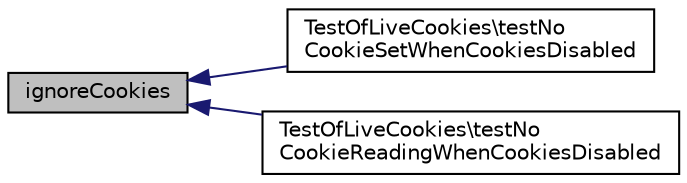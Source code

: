 digraph "ignoreCookies"
{
  edge [fontname="Helvetica",fontsize="10",labelfontname="Helvetica",labelfontsize="10"];
  node [fontname="Helvetica",fontsize="10",shape=record];
  rankdir="LR";
  Node1 [label="ignoreCookies",height=0.2,width=0.4,color="black", fillcolor="grey75", style="filled" fontcolor="black"];
  Node1 -> Node2 [dir="back",color="midnightblue",fontsize="10",style="solid",fontname="Helvetica"];
  Node2 [label="TestOfLiveCookies\\testNo\lCookieSetWhenCookiesDisabled",height=0.2,width=0.4,color="black", fillcolor="white", style="filled",URL="$class_test_of_live_cookies.html#a75bde802f4ce54536fd9b6b4ccd4ccf8"];
  Node1 -> Node3 [dir="back",color="midnightblue",fontsize="10",style="solid",fontname="Helvetica"];
  Node3 [label="TestOfLiveCookies\\testNo\lCookieReadingWhenCookiesDisabled",height=0.2,width=0.4,color="black", fillcolor="white", style="filled",URL="$class_test_of_live_cookies.html#a965548fc6ade9cf3a1c7fbe625978e17"];
}
